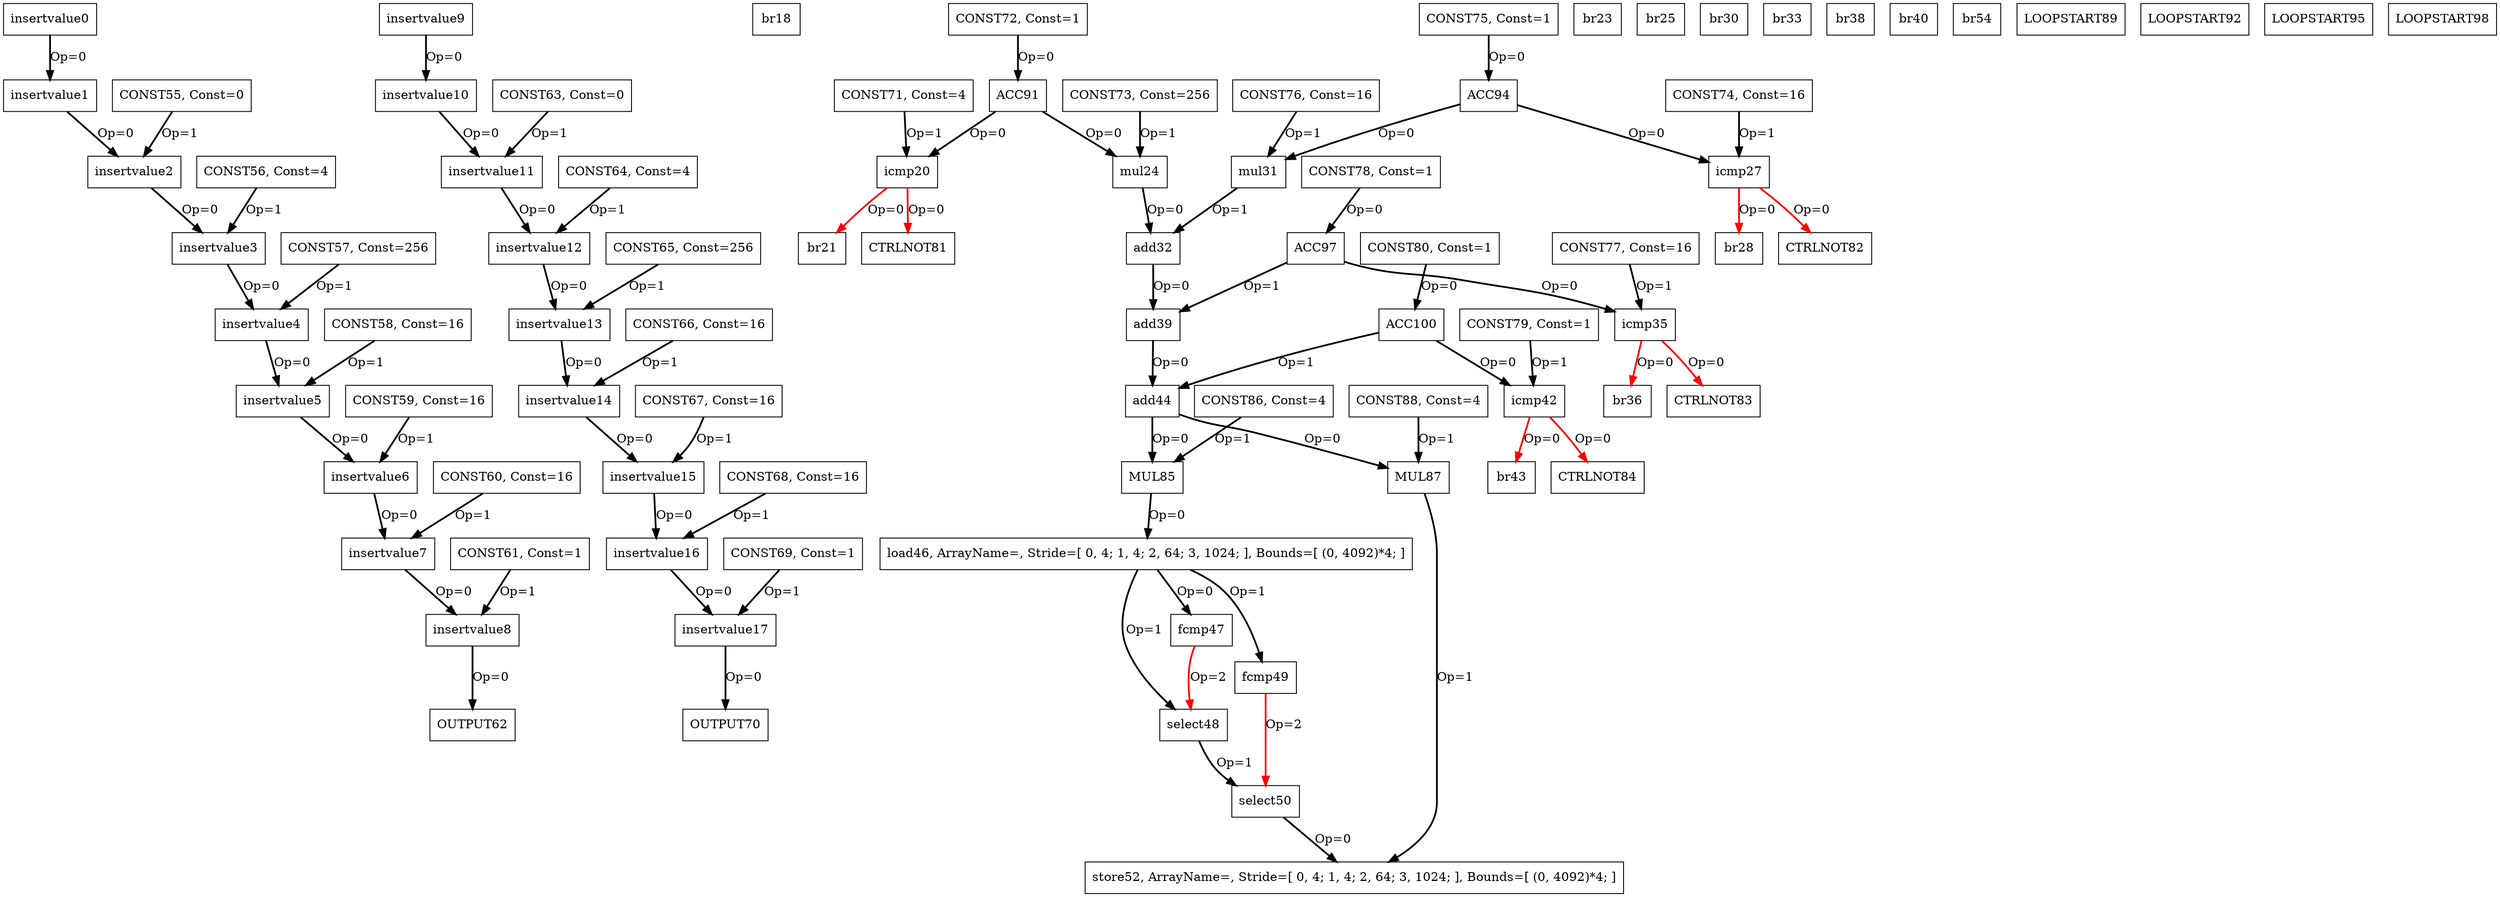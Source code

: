 Digraph G {
insertvalue0[label = "insertvalue0", shape = box, color = black];
insertvalue1[label = "insertvalue1", shape = box, color = black];
insertvalue2[label = "insertvalue2", shape = box, color = black];
insertvalue3[label = "insertvalue3", shape = box, color = black];
insertvalue4[label = "insertvalue4", shape = box, color = black];
insertvalue5[label = "insertvalue5", shape = box, color = black];
insertvalue6[label = "insertvalue6", shape = box, color = black];
insertvalue7[label = "insertvalue7", shape = box, color = black];
insertvalue8[label = "insertvalue8", shape = box, color = black];
insertvalue9[label = "insertvalue9", shape = box, color = black];
insertvalue10[label = "insertvalue10", shape = box, color = black];
insertvalue11[label = "insertvalue11", shape = box, color = black];
insertvalue12[label = "insertvalue12", shape = box, color = black];
insertvalue13[label = "insertvalue13", shape = box, color = black];
insertvalue14[label = "insertvalue14", shape = box, color = black];
insertvalue15[label = "insertvalue15", shape = box, color = black];
insertvalue16[label = "insertvalue16", shape = box, color = black];
insertvalue17[label = "insertvalue17", shape = box, color = black];
br18[label = "br18", shape = box, color = black];
icmp20[label = "icmp20", shape = box, color = black];
br21[label = "br21", shape = box, color = black];
br23[label = "br23", shape = box, color = black];
mul24[label = "mul24", shape = box, color = black];
br25[label = "br25", shape = box, color = black];
icmp27[label = "icmp27", shape = box, color = black];
br28[label = "br28", shape = box, color = black];
br30[label = "br30", shape = box, color = black];
mul31[label = "mul31", shape = box, color = black];
add32[label = "add32", shape = box, color = black];
br33[label = "br33", shape = box, color = black];
icmp35[label = "icmp35", shape = box, color = black];
br36[label = "br36", shape = box, color = black];
br38[label = "br38", shape = box, color = black];
add39[label = "add39", shape = box, color = black];
br40[label = "br40", shape = box, color = black];
icmp42[label = "icmp42", shape = box, color = black];
br43[label = "br43", shape = box, color = black];
add44[label = "add44", shape = box, color = black];
load46[label = "load46, ArrayName=, Stride=[ 0, 4; 1, 4; 2, 64; 3, 1024; ], Bounds=[ (0, 4092)*4; ]", shape = box, color = black];
fcmp47[label = "fcmp47", shape = box, color = black];
select48[label = "select48", shape = box, color = black];
fcmp49[label = "fcmp49", shape = box, color = black];
select50[label = "select50", shape = box, color = black];
store52[label = "store52, ArrayName=, Stride=[ 0, 4; 1, 4; 2, 64; 3, 1024; ], Bounds=[ (0, 4092)*4; ]", shape = box, color = black];
br54[label = "br54", shape = box, color = black];
CONST55[label = "CONST55, Const=0", shape = box, color = black];
CONST56[label = "CONST56, Const=4", shape = box, color = black];
CONST57[label = "CONST57, Const=256", shape = box, color = black];
CONST58[label = "CONST58, Const=16", shape = box, color = black];
CONST59[label = "CONST59, Const=16", shape = box, color = black];
CONST60[label = "CONST60, Const=16", shape = box, color = black];
CONST61[label = "CONST61, Const=1", shape = box, color = black];
OUTPUT62[label = "OUTPUT62", shape = box, color = black];
CONST63[label = "CONST63, Const=0", shape = box, color = black];
CONST64[label = "CONST64, Const=4", shape = box, color = black];
CONST65[label = "CONST65, Const=256", shape = box, color = black];
CONST66[label = "CONST66, Const=16", shape = box, color = black];
CONST67[label = "CONST67, Const=16", shape = box, color = black];
CONST68[label = "CONST68, Const=16", shape = box, color = black];
CONST69[label = "CONST69, Const=1", shape = box, color = black];
OUTPUT70[label = "OUTPUT70", shape = box, color = black];
CONST71[label = "CONST71, Const=4", shape = box, color = black];
CONST72[label = "CONST72, Const=1", shape = box, color = black];
CONST73[label = "CONST73, Const=256", shape = box, color = black];
CONST74[label = "CONST74, Const=16", shape = box, color = black];
CONST75[label = "CONST75, Const=1", shape = box, color = black];
CONST76[label = "CONST76, Const=16", shape = box, color = black];
CONST77[label = "CONST77, Const=16", shape = box, color = black];
CONST78[label = "CONST78, Const=1", shape = box, color = black];
CONST79[label = "CONST79, Const=1", shape = box, color = black];
CONST80[label = "CONST80, Const=1", shape = box, color = black];
CTRLNOT81[label = "CTRLNOT81", shape = box, color = black];
CTRLNOT82[label = "CTRLNOT82", shape = box, color = black];
CTRLNOT83[label = "CTRLNOT83", shape = box, color = black];
CTRLNOT84[label = "CTRLNOT84", shape = box, color = black];
MUL85[label = "MUL85", shape = box, color = black];
CONST86[label = "CONST86, Const=4", shape = box, color = black];
MUL87[label = "MUL87", shape = box, color = black];
CONST88[label = "CONST88, Const=4", shape = box, color = black];
LOOPSTART89[label = "LOOPSTART89", shape = box, color = black];
ACC91[label = "ACC91", shape = box, color = black];
LOOPSTART92[label = "LOOPSTART92", shape = box, color = black];
ACC94[label = "ACC94", shape = box, color = black];
LOOPSTART95[label = "LOOPSTART95", shape = box, color = black];
ACC97[label = "ACC97", shape = box, color = black];
LOOPSTART98[label = "LOOPSTART98", shape = box, color = black];
ACC100[label = "ACC100", shape = box, color = black];
insertvalue0 -> insertvalue1[color = black, style = bold, label = "Op=0"];
insertvalue1 -> insertvalue2[color = black, style = bold, label = "Op=0"];
CONST55 -> insertvalue2[color = black, style = bold, label = "Op=1"];
insertvalue2 -> insertvalue3[color = black, style = bold, label = "Op=0"];
CONST56 -> insertvalue3[color = black, style = bold, label = "Op=1"];
insertvalue3 -> insertvalue4[color = black, style = bold, label = "Op=0"];
CONST57 -> insertvalue4[color = black, style = bold, label = "Op=1"];
insertvalue4 -> insertvalue5[color = black, style = bold, label = "Op=0"];
CONST58 -> insertvalue5[color = black, style = bold, label = "Op=1"];
insertvalue5 -> insertvalue6[color = black, style = bold, label = "Op=0"];
CONST59 -> insertvalue6[color = black, style = bold, label = "Op=1"];
insertvalue6 -> insertvalue7[color = black, style = bold, label = "Op=0"];
CONST60 -> insertvalue7[color = black, style = bold, label = "Op=1"];
insertvalue7 -> insertvalue8[color = black, style = bold, label = "Op=0"];
CONST61 -> insertvalue8[color = black, style = bold, label = "Op=1"];
insertvalue8 -> OUTPUT62[color = black, style = bold, label = "Op=0"];
insertvalue9 -> insertvalue10[color = black, style = bold, label = "Op=0"];
insertvalue10 -> insertvalue11[color = black, style = bold, label = "Op=0"];
CONST63 -> insertvalue11[color = black, style = bold, label = "Op=1"];
insertvalue11 -> insertvalue12[color = black, style = bold, label = "Op=0"];
CONST64 -> insertvalue12[color = black, style = bold, label = "Op=1"];
insertvalue12 -> insertvalue13[color = black, style = bold, label = "Op=0"];
CONST65 -> insertvalue13[color = black, style = bold, label = "Op=1"];
insertvalue13 -> insertvalue14[color = black, style = bold, label = "Op=0"];
CONST66 -> insertvalue14[color = black, style = bold, label = "Op=1"];
insertvalue14 -> insertvalue15[color = black, style = bold, label = "Op=0"];
CONST67 -> insertvalue15[color = black, style = bold, label = "Op=1"];
insertvalue15 -> insertvalue16[color = black, style = bold, label = "Op=0"];
CONST68 -> insertvalue16[color = black, style = bold, label = "Op=1"];
insertvalue16 -> insertvalue17[color = black, style = bold, label = "Op=0"];
CONST69 -> insertvalue17[color = black, style = bold, label = "Op=1"];
insertvalue17 -> OUTPUT70[color = black, style = bold, label = "Op=0"];
CONST71 -> icmp20[color = black, style = bold, label = "Op=1"];
icmp20 -> br21[color = red, style = bold, label = "Op=0"];
CONST73 -> mul24[color = black, style = bold, label = "Op=1"];
mul24 -> add32[color = black, style = bold, label = "Op=0"];
CONST74 -> icmp27[color = black, style = bold, label = "Op=1"];
icmp27 -> br28[color = red, style = bold, label = "Op=0"];
CONST76 -> mul31[color = black, style = bold, label = "Op=1"];
mul31 -> add32[color = black, style = bold, label = "Op=1"];
add32 -> add39[color = black, style = bold, label = "Op=0"];
CONST77 -> icmp35[color = black, style = bold, label = "Op=1"];
icmp35 -> br36[color = red, style = bold, label = "Op=0"];
add39 -> add44[color = black, style = bold, label = "Op=0"];
CONST79 -> icmp42[color = black, style = bold, label = "Op=1"];
icmp42 -> br43[color = red, style = bold, label = "Op=0"];
load46 -> fcmp49[color = black, style = bold, label = "Op=1"];
load46 -> select48[color = black, style = bold, label = "Op=1"];
load46 -> fcmp47[color = black, style = bold, label = "Op=0"];
fcmp47 -> select48[color = red, style = bold, label = "Op=2"];
select48 -> select50[color = black, style = bold, label = "Op=1"];
fcmp49 -> select50[color = red, style = bold, label = "Op=2"];
select50 -> store52[color = black, style = bold, label = "Op=0"];
icmp20 -> CTRLNOT81[color = red, style = bold, label = "Op=0"];
icmp27 -> CTRLNOT82[color = red, style = bold, label = "Op=0"];
icmp35 -> CTRLNOT83[color = red, style = bold, label = "Op=0"];
icmp42 -> CTRLNOT84[color = red, style = bold, label = "Op=0"];
add44 -> MUL85[color = black, style = bold, label = "Op=0"];
CONST86 -> MUL85[color = black, style = bold, label = "Op=1"];
MUL85 -> load46[color = black, style = bold, label = "Op=0"];
add44 -> MUL87[color = black, style = bold, label = "Op=0"];
CONST88 -> MUL87[color = black, style = bold, label = "Op=1"];
MUL87 -> store52[color = black, style = bold, label = "Op=1"];
ACC91 -> mul24[color = black, style = bold, label = "Op=0"];
ACC91 -> icmp20[color = black, style = bold, label = "Op=0"];
ACC94 -> mul31[color = black, style = bold, label = "Op=0"];
ACC94 -> icmp27[color = black, style = bold, label = "Op=0"];
ACC97 -> add39[color = black, style = bold, label = "Op=1"];
ACC97 -> icmp35[color = black, style = bold, label = "Op=0"];
ACC100 -> add44[color = black, style = bold, label = "Op=1"];
ACC100 -> icmp42[color = black, style = bold, label = "Op=0"];
CONST72 -> ACC91[color = black, style = bold, label = "Op=0"];
CONST75 -> ACC94[color = black, style = bold, label = "Op=0"];
CONST78 -> ACC97[color = black, style = bold, label = "Op=0"];
CONST80 -> ACC100[color = black, style = bold, label = "Op=0"];
}
